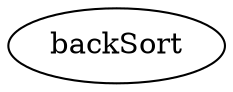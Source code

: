 /* Created by mdot for Matlab */
digraph m2html {

  backSort [URL="backSort.html"];
  backSort [URL="backSort.html"];
}